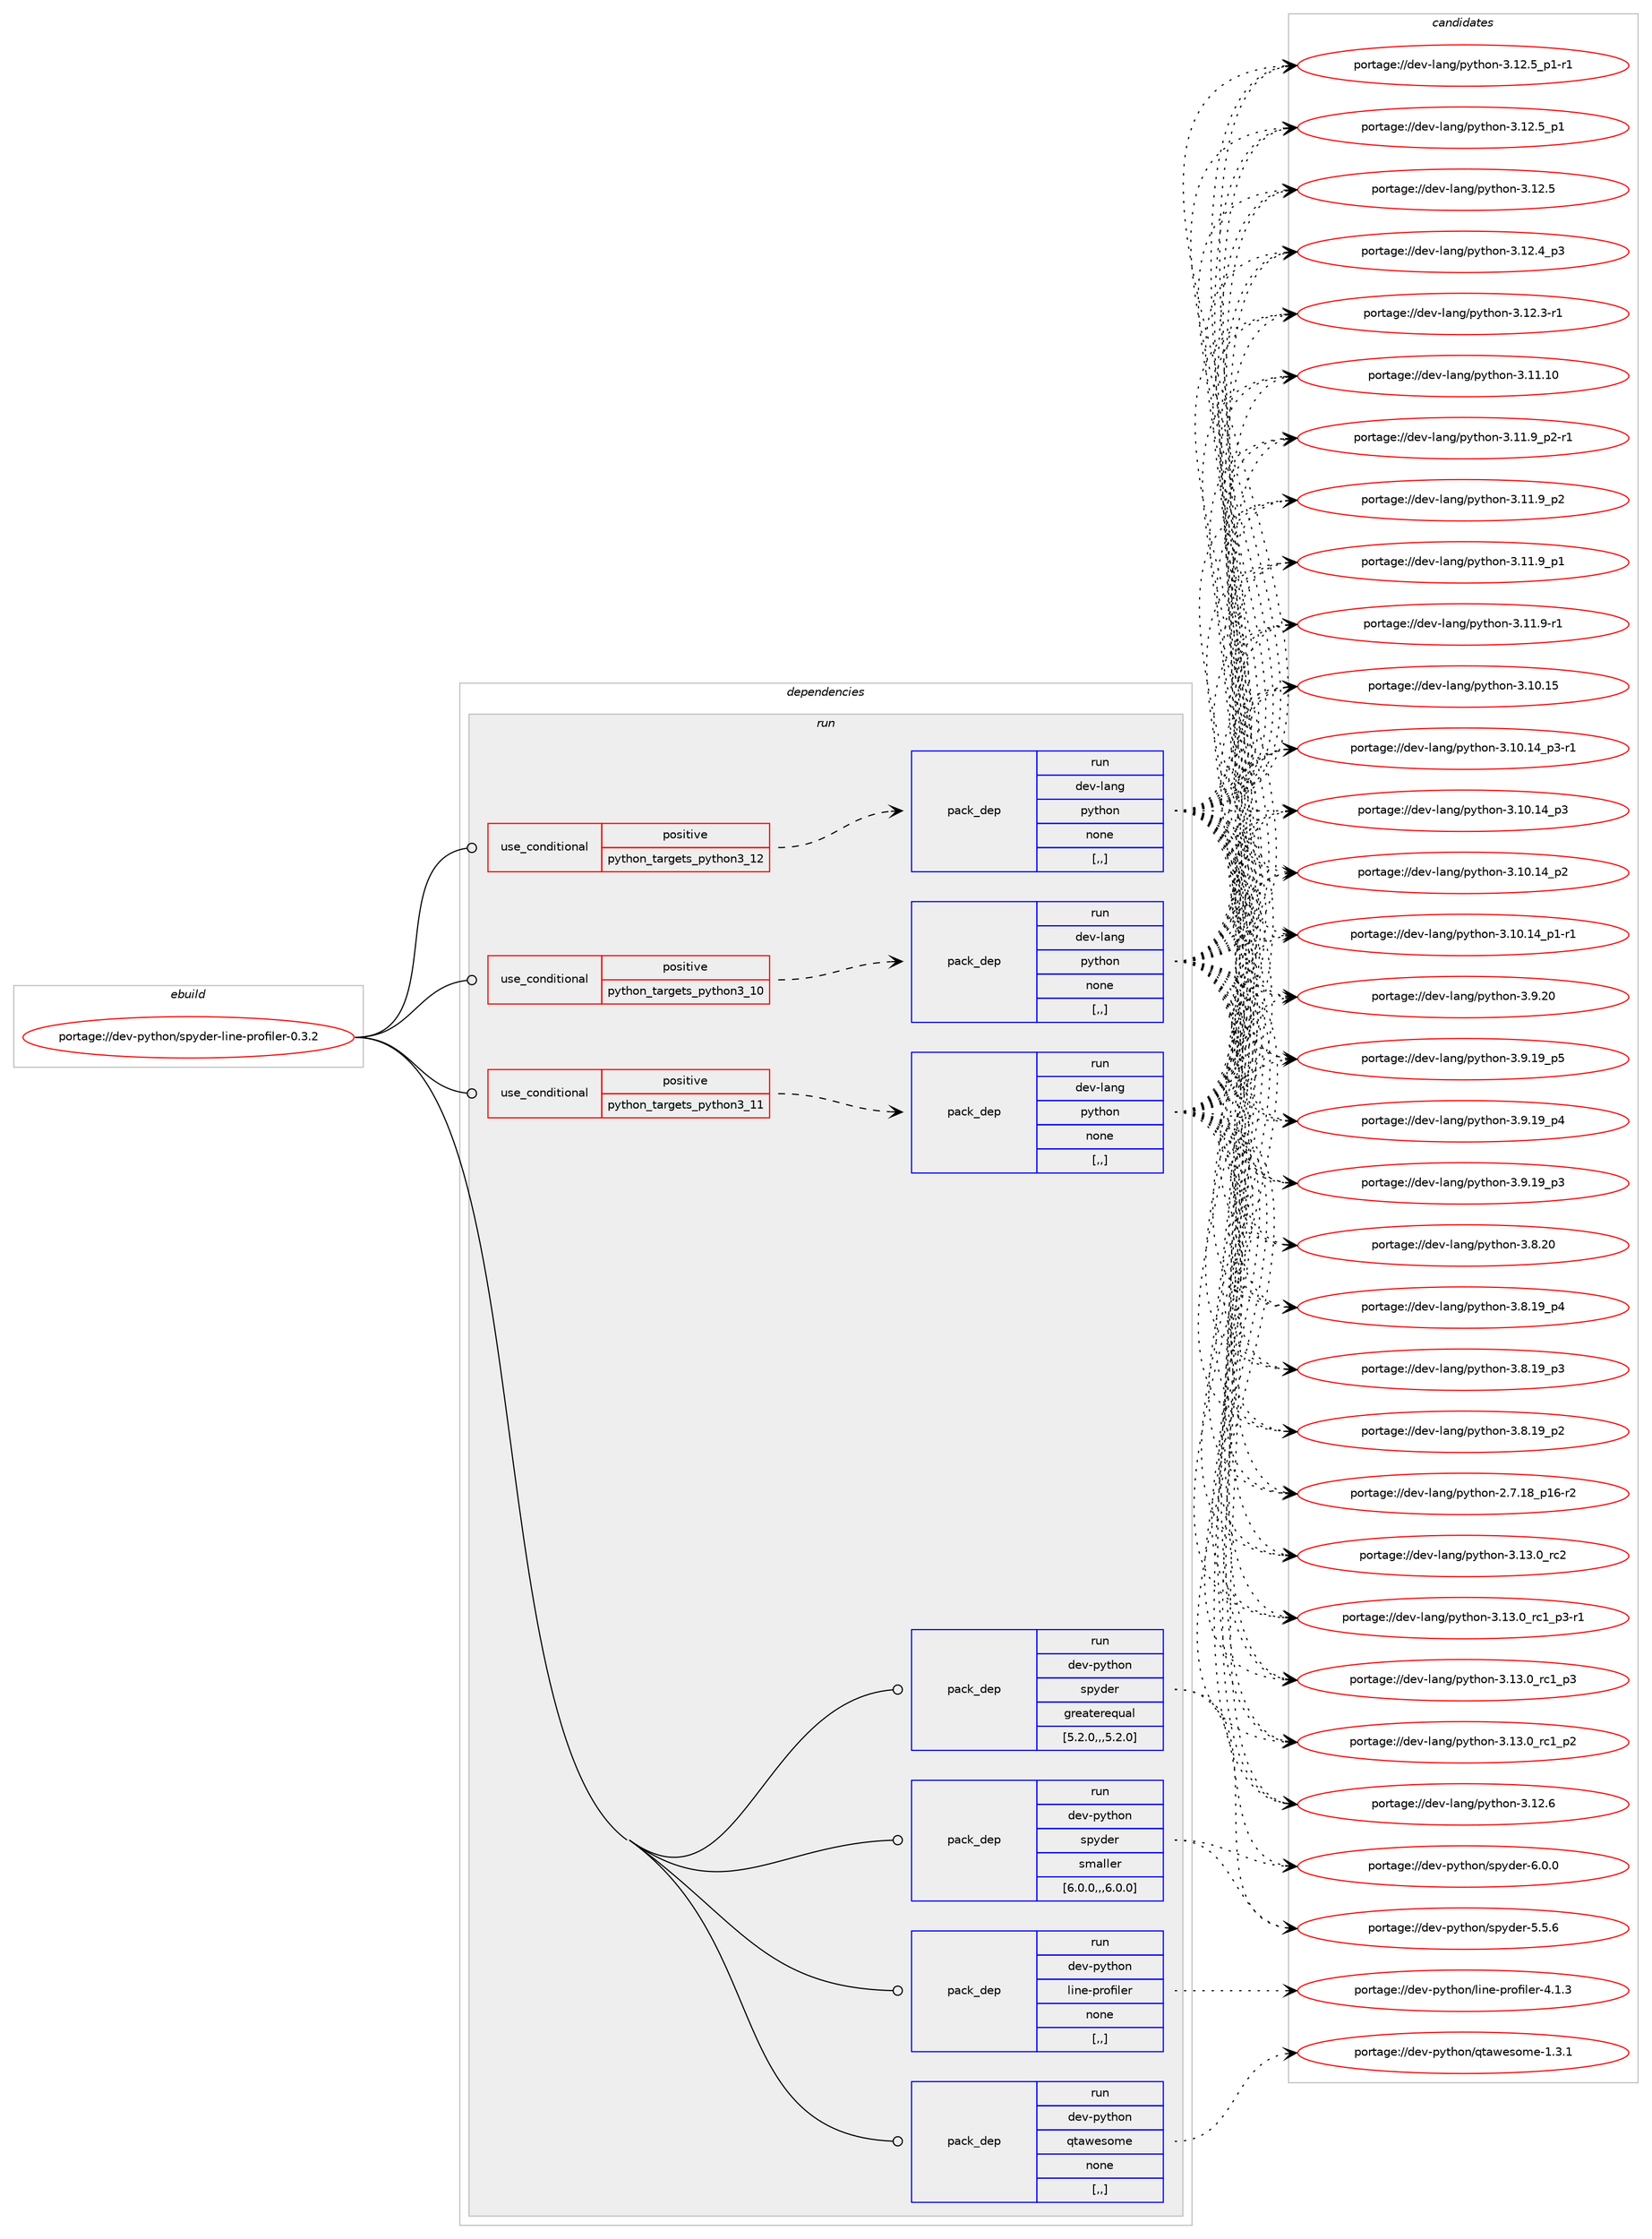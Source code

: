 digraph prolog {

# *************
# Graph options
# *************

newrank=true;
concentrate=true;
compound=true;
graph [rankdir=LR,fontname=Helvetica,fontsize=10,ranksep=1.5];#, ranksep=2.5, nodesep=0.2];
edge  [arrowhead=vee];
node  [fontname=Helvetica,fontsize=10];

# **********
# The ebuild
# **********

subgraph cluster_leftcol {
color=gray;
label=<<i>ebuild</i>>;
id [label="portage://dev-python/spyder-line-profiler-0.3.2", color=red, width=4, href="../dev-python/spyder-line-profiler-0.3.2.svg"];
}

# ****************
# The dependencies
# ****************

subgraph cluster_midcol {
color=gray;
label=<<i>dependencies</i>>;
subgraph cluster_compile {
fillcolor="#eeeeee";
style=filled;
label=<<i>compile</i>>;
}
subgraph cluster_compileandrun {
fillcolor="#eeeeee";
style=filled;
label=<<i>compile and run</i>>;
}
subgraph cluster_run {
fillcolor="#eeeeee";
style=filled;
label=<<i>run</i>>;
subgraph cond170643 {
dependency659755 [label=<<TABLE BORDER="0" CELLBORDER="1" CELLSPACING="0" CELLPADDING="4"><TR><TD ROWSPAN="3" CELLPADDING="10">use_conditional</TD></TR><TR><TD>positive</TD></TR><TR><TD>python_targets_python3_10</TD></TR></TABLE>>, shape=none, color=red];
subgraph pack484250 {
dependency659756 [label=<<TABLE BORDER="0" CELLBORDER="1" CELLSPACING="0" CELLPADDING="4" WIDTH="220"><TR><TD ROWSPAN="6" CELLPADDING="30">pack_dep</TD></TR><TR><TD WIDTH="110">run</TD></TR><TR><TD>dev-lang</TD></TR><TR><TD>python</TD></TR><TR><TD>none</TD></TR><TR><TD>[,,]</TD></TR></TABLE>>, shape=none, color=blue];
}
dependency659755:e -> dependency659756:w [weight=20,style="dashed",arrowhead="vee"];
}
id:e -> dependency659755:w [weight=20,style="solid",arrowhead="odot"];
subgraph cond170644 {
dependency659757 [label=<<TABLE BORDER="0" CELLBORDER="1" CELLSPACING="0" CELLPADDING="4"><TR><TD ROWSPAN="3" CELLPADDING="10">use_conditional</TD></TR><TR><TD>positive</TD></TR><TR><TD>python_targets_python3_11</TD></TR></TABLE>>, shape=none, color=red];
subgraph pack484251 {
dependency659758 [label=<<TABLE BORDER="0" CELLBORDER="1" CELLSPACING="0" CELLPADDING="4" WIDTH="220"><TR><TD ROWSPAN="6" CELLPADDING="30">pack_dep</TD></TR><TR><TD WIDTH="110">run</TD></TR><TR><TD>dev-lang</TD></TR><TR><TD>python</TD></TR><TR><TD>none</TD></TR><TR><TD>[,,]</TD></TR></TABLE>>, shape=none, color=blue];
}
dependency659757:e -> dependency659758:w [weight=20,style="dashed",arrowhead="vee"];
}
id:e -> dependency659757:w [weight=20,style="solid",arrowhead="odot"];
subgraph cond170645 {
dependency659759 [label=<<TABLE BORDER="0" CELLBORDER="1" CELLSPACING="0" CELLPADDING="4"><TR><TD ROWSPAN="3" CELLPADDING="10">use_conditional</TD></TR><TR><TD>positive</TD></TR><TR><TD>python_targets_python3_12</TD></TR></TABLE>>, shape=none, color=red];
subgraph pack484252 {
dependency659760 [label=<<TABLE BORDER="0" CELLBORDER="1" CELLSPACING="0" CELLPADDING="4" WIDTH="220"><TR><TD ROWSPAN="6" CELLPADDING="30">pack_dep</TD></TR><TR><TD WIDTH="110">run</TD></TR><TR><TD>dev-lang</TD></TR><TR><TD>python</TD></TR><TR><TD>none</TD></TR><TR><TD>[,,]</TD></TR></TABLE>>, shape=none, color=blue];
}
dependency659759:e -> dependency659760:w [weight=20,style="dashed",arrowhead="vee"];
}
id:e -> dependency659759:w [weight=20,style="solid",arrowhead="odot"];
subgraph pack484253 {
dependency659761 [label=<<TABLE BORDER="0" CELLBORDER="1" CELLSPACING="0" CELLPADDING="4" WIDTH="220"><TR><TD ROWSPAN="6" CELLPADDING="30">pack_dep</TD></TR><TR><TD WIDTH="110">run</TD></TR><TR><TD>dev-python</TD></TR><TR><TD>line-profiler</TD></TR><TR><TD>none</TD></TR><TR><TD>[,,]</TD></TR></TABLE>>, shape=none, color=blue];
}
id:e -> dependency659761:w [weight=20,style="solid",arrowhead="odot"];
subgraph pack484254 {
dependency659762 [label=<<TABLE BORDER="0" CELLBORDER="1" CELLSPACING="0" CELLPADDING="4" WIDTH="220"><TR><TD ROWSPAN="6" CELLPADDING="30">pack_dep</TD></TR><TR><TD WIDTH="110">run</TD></TR><TR><TD>dev-python</TD></TR><TR><TD>qtawesome</TD></TR><TR><TD>none</TD></TR><TR><TD>[,,]</TD></TR></TABLE>>, shape=none, color=blue];
}
id:e -> dependency659762:w [weight=20,style="solid",arrowhead="odot"];
subgraph pack484255 {
dependency659763 [label=<<TABLE BORDER="0" CELLBORDER="1" CELLSPACING="0" CELLPADDING="4" WIDTH="220"><TR><TD ROWSPAN="6" CELLPADDING="30">pack_dep</TD></TR><TR><TD WIDTH="110">run</TD></TR><TR><TD>dev-python</TD></TR><TR><TD>spyder</TD></TR><TR><TD>greaterequal</TD></TR><TR><TD>[5.2.0,,,5.2.0]</TD></TR></TABLE>>, shape=none, color=blue];
}
id:e -> dependency659763:w [weight=20,style="solid",arrowhead="odot"];
subgraph pack484256 {
dependency659764 [label=<<TABLE BORDER="0" CELLBORDER="1" CELLSPACING="0" CELLPADDING="4" WIDTH="220"><TR><TD ROWSPAN="6" CELLPADDING="30">pack_dep</TD></TR><TR><TD WIDTH="110">run</TD></TR><TR><TD>dev-python</TD></TR><TR><TD>spyder</TD></TR><TR><TD>smaller</TD></TR><TR><TD>[6.0.0,,,6.0.0]</TD></TR></TABLE>>, shape=none, color=blue];
}
id:e -> dependency659764:w [weight=20,style="solid",arrowhead="odot"];
}
}

# **************
# The candidates
# **************

subgraph cluster_choices {
rank=same;
color=gray;
label=<<i>candidates</i>>;

subgraph choice484250 {
color=black;
nodesep=1;
choice10010111845108971101034711212111610411111045514649514648951149950 [label="portage://dev-lang/python-3.13.0_rc2", color=red, width=4,href="../dev-lang/python-3.13.0_rc2.svg"];
choice1001011184510897110103471121211161041111104551464951464895114994995112514511449 [label="portage://dev-lang/python-3.13.0_rc1_p3-r1", color=red, width=4,href="../dev-lang/python-3.13.0_rc1_p3-r1.svg"];
choice100101118451089711010347112121116104111110455146495146489511499499511251 [label="portage://dev-lang/python-3.13.0_rc1_p3", color=red, width=4,href="../dev-lang/python-3.13.0_rc1_p3.svg"];
choice100101118451089711010347112121116104111110455146495146489511499499511250 [label="portage://dev-lang/python-3.13.0_rc1_p2", color=red, width=4,href="../dev-lang/python-3.13.0_rc1_p2.svg"];
choice10010111845108971101034711212111610411111045514649504654 [label="portage://dev-lang/python-3.12.6", color=red, width=4,href="../dev-lang/python-3.12.6.svg"];
choice1001011184510897110103471121211161041111104551464950465395112494511449 [label="portage://dev-lang/python-3.12.5_p1-r1", color=red, width=4,href="../dev-lang/python-3.12.5_p1-r1.svg"];
choice100101118451089711010347112121116104111110455146495046539511249 [label="portage://dev-lang/python-3.12.5_p1", color=red, width=4,href="../dev-lang/python-3.12.5_p1.svg"];
choice10010111845108971101034711212111610411111045514649504653 [label="portage://dev-lang/python-3.12.5", color=red, width=4,href="../dev-lang/python-3.12.5.svg"];
choice100101118451089711010347112121116104111110455146495046529511251 [label="portage://dev-lang/python-3.12.4_p3", color=red, width=4,href="../dev-lang/python-3.12.4_p3.svg"];
choice100101118451089711010347112121116104111110455146495046514511449 [label="portage://dev-lang/python-3.12.3-r1", color=red, width=4,href="../dev-lang/python-3.12.3-r1.svg"];
choice1001011184510897110103471121211161041111104551464949464948 [label="portage://dev-lang/python-3.11.10", color=red, width=4,href="../dev-lang/python-3.11.10.svg"];
choice1001011184510897110103471121211161041111104551464949465795112504511449 [label="portage://dev-lang/python-3.11.9_p2-r1", color=red, width=4,href="../dev-lang/python-3.11.9_p2-r1.svg"];
choice100101118451089711010347112121116104111110455146494946579511250 [label="portage://dev-lang/python-3.11.9_p2", color=red, width=4,href="../dev-lang/python-3.11.9_p2.svg"];
choice100101118451089711010347112121116104111110455146494946579511249 [label="portage://dev-lang/python-3.11.9_p1", color=red, width=4,href="../dev-lang/python-3.11.9_p1.svg"];
choice100101118451089711010347112121116104111110455146494946574511449 [label="portage://dev-lang/python-3.11.9-r1", color=red, width=4,href="../dev-lang/python-3.11.9-r1.svg"];
choice1001011184510897110103471121211161041111104551464948464953 [label="portage://dev-lang/python-3.10.15", color=red, width=4,href="../dev-lang/python-3.10.15.svg"];
choice100101118451089711010347112121116104111110455146494846495295112514511449 [label="portage://dev-lang/python-3.10.14_p3-r1", color=red, width=4,href="../dev-lang/python-3.10.14_p3-r1.svg"];
choice10010111845108971101034711212111610411111045514649484649529511251 [label="portage://dev-lang/python-3.10.14_p3", color=red, width=4,href="../dev-lang/python-3.10.14_p3.svg"];
choice10010111845108971101034711212111610411111045514649484649529511250 [label="portage://dev-lang/python-3.10.14_p2", color=red, width=4,href="../dev-lang/python-3.10.14_p2.svg"];
choice100101118451089711010347112121116104111110455146494846495295112494511449 [label="portage://dev-lang/python-3.10.14_p1-r1", color=red, width=4,href="../dev-lang/python-3.10.14_p1-r1.svg"];
choice10010111845108971101034711212111610411111045514657465048 [label="portage://dev-lang/python-3.9.20", color=red, width=4,href="../dev-lang/python-3.9.20.svg"];
choice100101118451089711010347112121116104111110455146574649579511253 [label="portage://dev-lang/python-3.9.19_p5", color=red, width=4,href="../dev-lang/python-3.9.19_p5.svg"];
choice100101118451089711010347112121116104111110455146574649579511252 [label="portage://dev-lang/python-3.9.19_p4", color=red, width=4,href="../dev-lang/python-3.9.19_p4.svg"];
choice100101118451089711010347112121116104111110455146574649579511251 [label="portage://dev-lang/python-3.9.19_p3", color=red, width=4,href="../dev-lang/python-3.9.19_p3.svg"];
choice10010111845108971101034711212111610411111045514656465048 [label="portage://dev-lang/python-3.8.20", color=red, width=4,href="../dev-lang/python-3.8.20.svg"];
choice100101118451089711010347112121116104111110455146564649579511252 [label="portage://dev-lang/python-3.8.19_p4", color=red, width=4,href="../dev-lang/python-3.8.19_p4.svg"];
choice100101118451089711010347112121116104111110455146564649579511251 [label="portage://dev-lang/python-3.8.19_p3", color=red, width=4,href="../dev-lang/python-3.8.19_p3.svg"];
choice100101118451089711010347112121116104111110455146564649579511250 [label="portage://dev-lang/python-3.8.19_p2", color=red, width=4,href="../dev-lang/python-3.8.19_p2.svg"];
choice100101118451089711010347112121116104111110455046554649569511249544511450 [label="portage://dev-lang/python-2.7.18_p16-r2", color=red, width=4,href="../dev-lang/python-2.7.18_p16-r2.svg"];
dependency659756:e -> choice10010111845108971101034711212111610411111045514649514648951149950:w [style=dotted,weight="100"];
dependency659756:e -> choice1001011184510897110103471121211161041111104551464951464895114994995112514511449:w [style=dotted,weight="100"];
dependency659756:e -> choice100101118451089711010347112121116104111110455146495146489511499499511251:w [style=dotted,weight="100"];
dependency659756:e -> choice100101118451089711010347112121116104111110455146495146489511499499511250:w [style=dotted,weight="100"];
dependency659756:e -> choice10010111845108971101034711212111610411111045514649504654:w [style=dotted,weight="100"];
dependency659756:e -> choice1001011184510897110103471121211161041111104551464950465395112494511449:w [style=dotted,weight="100"];
dependency659756:e -> choice100101118451089711010347112121116104111110455146495046539511249:w [style=dotted,weight="100"];
dependency659756:e -> choice10010111845108971101034711212111610411111045514649504653:w [style=dotted,weight="100"];
dependency659756:e -> choice100101118451089711010347112121116104111110455146495046529511251:w [style=dotted,weight="100"];
dependency659756:e -> choice100101118451089711010347112121116104111110455146495046514511449:w [style=dotted,weight="100"];
dependency659756:e -> choice1001011184510897110103471121211161041111104551464949464948:w [style=dotted,weight="100"];
dependency659756:e -> choice1001011184510897110103471121211161041111104551464949465795112504511449:w [style=dotted,weight="100"];
dependency659756:e -> choice100101118451089711010347112121116104111110455146494946579511250:w [style=dotted,weight="100"];
dependency659756:e -> choice100101118451089711010347112121116104111110455146494946579511249:w [style=dotted,weight="100"];
dependency659756:e -> choice100101118451089711010347112121116104111110455146494946574511449:w [style=dotted,weight="100"];
dependency659756:e -> choice1001011184510897110103471121211161041111104551464948464953:w [style=dotted,weight="100"];
dependency659756:e -> choice100101118451089711010347112121116104111110455146494846495295112514511449:w [style=dotted,weight="100"];
dependency659756:e -> choice10010111845108971101034711212111610411111045514649484649529511251:w [style=dotted,weight="100"];
dependency659756:e -> choice10010111845108971101034711212111610411111045514649484649529511250:w [style=dotted,weight="100"];
dependency659756:e -> choice100101118451089711010347112121116104111110455146494846495295112494511449:w [style=dotted,weight="100"];
dependency659756:e -> choice10010111845108971101034711212111610411111045514657465048:w [style=dotted,weight="100"];
dependency659756:e -> choice100101118451089711010347112121116104111110455146574649579511253:w [style=dotted,weight="100"];
dependency659756:e -> choice100101118451089711010347112121116104111110455146574649579511252:w [style=dotted,weight="100"];
dependency659756:e -> choice100101118451089711010347112121116104111110455146574649579511251:w [style=dotted,weight="100"];
dependency659756:e -> choice10010111845108971101034711212111610411111045514656465048:w [style=dotted,weight="100"];
dependency659756:e -> choice100101118451089711010347112121116104111110455146564649579511252:w [style=dotted,weight="100"];
dependency659756:e -> choice100101118451089711010347112121116104111110455146564649579511251:w [style=dotted,weight="100"];
dependency659756:e -> choice100101118451089711010347112121116104111110455146564649579511250:w [style=dotted,weight="100"];
dependency659756:e -> choice100101118451089711010347112121116104111110455046554649569511249544511450:w [style=dotted,weight="100"];
}
subgraph choice484251 {
color=black;
nodesep=1;
choice10010111845108971101034711212111610411111045514649514648951149950 [label="portage://dev-lang/python-3.13.0_rc2", color=red, width=4,href="../dev-lang/python-3.13.0_rc2.svg"];
choice1001011184510897110103471121211161041111104551464951464895114994995112514511449 [label="portage://dev-lang/python-3.13.0_rc1_p3-r1", color=red, width=4,href="../dev-lang/python-3.13.0_rc1_p3-r1.svg"];
choice100101118451089711010347112121116104111110455146495146489511499499511251 [label="portage://dev-lang/python-3.13.0_rc1_p3", color=red, width=4,href="../dev-lang/python-3.13.0_rc1_p3.svg"];
choice100101118451089711010347112121116104111110455146495146489511499499511250 [label="portage://dev-lang/python-3.13.0_rc1_p2", color=red, width=4,href="../dev-lang/python-3.13.0_rc1_p2.svg"];
choice10010111845108971101034711212111610411111045514649504654 [label="portage://dev-lang/python-3.12.6", color=red, width=4,href="../dev-lang/python-3.12.6.svg"];
choice1001011184510897110103471121211161041111104551464950465395112494511449 [label="portage://dev-lang/python-3.12.5_p1-r1", color=red, width=4,href="../dev-lang/python-3.12.5_p1-r1.svg"];
choice100101118451089711010347112121116104111110455146495046539511249 [label="portage://dev-lang/python-3.12.5_p1", color=red, width=4,href="../dev-lang/python-3.12.5_p1.svg"];
choice10010111845108971101034711212111610411111045514649504653 [label="portage://dev-lang/python-3.12.5", color=red, width=4,href="../dev-lang/python-3.12.5.svg"];
choice100101118451089711010347112121116104111110455146495046529511251 [label="portage://dev-lang/python-3.12.4_p3", color=red, width=4,href="../dev-lang/python-3.12.4_p3.svg"];
choice100101118451089711010347112121116104111110455146495046514511449 [label="portage://dev-lang/python-3.12.3-r1", color=red, width=4,href="../dev-lang/python-3.12.3-r1.svg"];
choice1001011184510897110103471121211161041111104551464949464948 [label="portage://dev-lang/python-3.11.10", color=red, width=4,href="../dev-lang/python-3.11.10.svg"];
choice1001011184510897110103471121211161041111104551464949465795112504511449 [label="portage://dev-lang/python-3.11.9_p2-r1", color=red, width=4,href="../dev-lang/python-3.11.9_p2-r1.svg"];
choice100101118451089711010347112121116104111110455146494946579511250 [label="portage://dev-lang/python-3.11.9_p2", color=red, width=4,href="../dev-lang/python-3.11.9_p2.svg"];
choice100101118451089711010347112121116104111110455146494946579511249 [label="portage://dev-lang/python-3.11.9_p1", color=red, width=4,href="../dev-lang/python-3.11.9_p1.svg"];
choice100101118451089711010347112121116104111110455146494946574511449 [label="portage://dev-lang/python-3.11.9-r1", color=red, width=4,href="../dev-lang/python-3.11.9-r1.svg"];
choice1001011184510897110103471121211161041111104551464948464953 [label="portage://dev-lang/python-3.10.15", color=red, width=4,href="../dev-lang/python-3.10.15.svg"];
choice100101118451089711010347112121116104111110455146494846495295112514511449 [label="portage://dev-lang/python-3.10.14_p3-r1", color=red, width=4,href="../dev-lang/python-3.10.14_p3-r1.svg"];
choice10010111845108971101034711212111610411111045514649484649529511251 [label="portage://dev-lang/python-3.10.14_p3", color=red, width=4,href="../dev-lang/python-3.10.14_p3.svg"];
choice10010111845108971101034711212111610411111045514649484649529511250 [label="portage://dev-lang/python-3.10.14_p2", color=red, width=4,href="../dev-lang/python-3.10.14_p2.svg"];
choice100101118451089711010347112121116104111110455146494846495295112494511449 [label="portage://dev-lang/python-3.10.14_p1-r1", color=red, width=4,href="../dev-lang/python-3.10.14_p1-r1.svg"];
choice10010111845108971101034711212111610411111045514657465048 [label="portage://dev-lang/python-3.9.20", color=red, width=4,href="../dev-lang/python-3.9.20.svg"];
choice100101118451089711010347112121116104111110455146574649579511253 [label="portage://dev-lang/python-3.9.19_p5", color=red, width=4,href="../dev-lang/python-3.9.19_p5.svg"];
choice100101118451089711010347112121116104111110455146574649579511252 [label="portage://dev-lang/python-3.9.19_p4", color=red, width=4,href="../dev-lang/python-3.9.19_p4.svg"];
choice100101118451089711010347112121116104111110455146574649579511251 [label="portage://dev-lang/python-3.9.19_p3", color=red, width=4,href="../dev-lang/python-3.9.19_p3.svg"];
choice10010111845108971101034711212111610411111045514656465048 [label="portage://dev-lang/python-3.8.20", color=red, width=4,href="../dev-lang/python-3.8.20.svg"];
choice100101118451089711010347112121116104111110455146564649579511252 [label="portage://dev-lang/python-3.8.19_p4", color=red, width=4,href="../dev-lang/python-3.8.19_p4.svg"];
choice100101118451089711010347112121116104111110455146564649579511251 [label="portage://dev-lang/python-3.8.19_p3", color=red, width=4,href="../dev-lang/python-3.8.19_p3.svg"];
choice100101118451089711010347112121116104111110455146564649579511250 [label="portage://dev-lang/python-3.8.19_p2", color=red, width=4,href="../dev-lang/python-3.8.19_p2.svg"];
choice100101118451089711010347112121116104111110455046554649569511249544511450 [label="portage://dev-lang/python-2.7.18_p16-r2", color=red, width=4,href="../dev-lang/python-2.7.18_p16-r2.svg"];
dependency659758:e -> choice10010111845108971101034711212111610411111045514649514648951149950:w [style=dotted,weight="100"];
dependency659758:e -> choice1001011184510897110103471121211161041111104551464951464895114994995112514511449:w [style=dotted,weight="100"];
dependency659758:e -> choice100101118451089711010347112121116104111110455146495146489511499499511251:w [style=dotted,weight="100"];
dependency659758:e -> choice100101118451089711010347112121116104111110455146495146489511499499511250:w [style=dotted,weight="100"];
dependency659758:e -> choice10010111845108971101034711212111610411111045514649504654:w [style=dotted,weight="100"];
dependency659758:e -> choice1001011184510897110103471121211161041111104551464950465395112494511449:w [style=dotted,weight="100"];
dependency659758:e -> choice100101118451089711010347112121116104111110455146495046539511249:w [style=dotted,weight="100"];
dependency659758:e -> choice10010111845108971101034711212111610411111045514649504653:w [style=dotted,weight="100"];
dependency659758:e -> choice100101118451089711010347112121116104111110455146495046529511251:w [style=dotted,weight="100"];
dependency659758:e -> choice100101118451089711010347112121116104111110455146495046514511449:w [style=dotted,weight="100"];
dependency659758:e -> choice1001011184510897110103471121211161041111104551464949464948:w [style=dotted,weight="100"];
dependency659758:e -> choice1001011184510897110103471121211161041111104551464949465795112504511449:w [style=dotted,weight="100"];
dependency659758:e -> choice100101118451089711010347112121116104111110455146494946579511250:w [style=dotted,weight="100"];
dependency659758:e -> choice100101118451089711010347112121116104111110455146494946579511249:w [style=dotted,weight="100"];
dependency659758:e -> choice100101118451089711010347112121116104111110455146494946574511449:w [style=dotted,weight="100"];
dependency659758:e -> choice1001011184510897110103471121211161041111104551464948464953:w [style=dotted,weight="100"];
dependency659758:e -> choice100101118451089711010347112121116104111110455146494846495295112514511449:w [style=dotted,weight="100"];
dependency659758:e -> choice10010111845108971101034711212111610411111045514649484649529511251:w [style=dotted,weight="100"];
dependency659758:e -> choice10010111845108971101034711212111610411111045514649484649529511250:w [style=dotted,weight="100"];
dependency659758:e -> choice100101118451089711010347112121116104111110455146494846495295112494511449:w [style=dotted,weight="100"];
dependency659758:e -> choice10010111845108971101034711212111610411111045514657465048:w [style=dotted,weight="100"];
dependency659758:e -> choice100101118451089711010347112121116104111110455146574649579511253:w [style=dotted,weight="100"];
dependency659758:e -> choice100101118451089711010347112121116104111110455146574649579511252:w [style=dotted,weight="100"];
dependency659758:e -> choice100101118451089711010347112121116104111110455146574649579511251:w [style=dotted,weight="100"];
dependency659758:e -> choice10010111845108971101034711212111610411111045514656465048:w [style=dotted,weight="100"];
dependency659758:e -> choice100101118451089711010347112121116104111110455146564649579511252:w [style=dotted,weight="100"];
dependency659758:e -> choice100101118451089711010347112121116104111110455146564649579511251:w [style=dotted,weight="100"];
dependency659758:e -> choice100101118451089711010347112121116104111110455146564649579511250:w [style=dotted,weight="100"];
dependency659758:e -> choice100101118451089711010347112121116104111110455046554649569511249544511450:w [style=dotted,weight="100"];
}
subgraph choice484252 {
color=black;
nodesep=1;
choice10010111845108971101034711212111610411111045514649514648951149950 [label="portage://dev-lang/python-3.13.0_rc2", color=red, width=4,href="../dev-lang/python-3.13.0_rc2.svg"];
choice1001011184510897110103471121211161041111104551464951464895114994995112514511449 [label="portage://dev-lang/python-3.13.0_rc1_p3-r1", color=red, width=4,href="../dev-lang/python-3.13.0_rc1_p3-r1.svg"];
choice100101118451089711010347112121116104111110455146495146489511499499511251 [label="portage://dev-lang/python-3.13.0_rc1_p3", color=red, width=4,href="../dev-lang/python-3.13.0_rc1_p3.svg"];
choice100101118451089711010347112121116104111110455146495146489511499499511250 [label="portage://dev-lang/python-3.13.0_rc1_p2", color=red, width=4,href="../dev-lang/python-3.13.0_rc1_p2.svg"];
choice10010111845108971101034711212111610411111045514649504654 [label="portage://dev-lang/python-3.12.6", color=red, width=4,href="../dev-lang/python-3.12.6.svg"];
choice1001011184510897110103471121211161041111104551464950465395112494511449 [label="portage://dev-lang/python-3.12.5_p1-r1", color=red, width=4,href="../dev-lang/python-3.12.5_p1-r1.svg"];
choice100101118451089711010347112121116104111110455146495046539511249 [label="portage://dev-lang/python-3.12.5_p1", color=red, width=4,href="../dev-lang/python-3.12.5_p1.svg"];
choice10010111845108971101034711212111610411111045514649504653 [label="portage://dev-lang/python-3.12.5", color=red, width=4,href="../dev-lang/python-3.12.5.svg"];
choice100101118451089711010347112121116104111110455146495046529511251 [label="portage://dev-lang/python-3.12.4_p3", color=red, width=4,href="../dev-lang/python-3.12.4_p3.svg"];
choice100101118451089711010347112121116104111110455146495046514511449 [label="portage://dev-lang/python-3.12.3-r1", color=red, width=4,href="../dev-lang/python-3.12.3-r1.svg"];
choice1001011184510897110103471121211161041111104551464949464948 [label="portage://dev-lang/python-3.11.10", color=red, width=4,href="../dev-lang/python-3.11.10.svg"];
choice1001011184510897110103471121211161041111104551464949465795112504511449 [label="portage://dev-lang/python-3.11.9_p2-r1", color=red, width=4,href="../dev-lang/python-3.11.9_p2-r1.svg"];
choice100101118451089711010347112121116104111110455146494946579511250 [label="portage://dev-lang/python-3.11.9_p2", color=red, width=4,href="../dev-lang/python-3.11.9_p2.svg"];
choice100101118451089711010347112121116104111110455146494946579511249 [label="portage://dev-lang/python-3.11.9_p1", color=red, width=4,href="../dev-lang/python-3.11.9_p1.svg"];
choice100101118451089711010347112121116104111110455146494946574511449 [label="portage://dev-lang/python-3.11.9-r1", color=red, width=4,href="../dev-lang/python-3.11.9-r1.svg"];
choice1001011184510897110103471121211161041111104551464948464953 [label="portage://dev-lang/python-3.10.15", color=red, width=4,href="../dev-lang/python-3.10.15.svg"];
choice100101118451089711010347112121116104111110455146494846495295112514511449 [label="portage://dev-lang/python-3.10.14_p3-r1", color=red, width=4,href="../dev-lang/python-3.10.14_p3-r1.svg"];
choice10010111845108971101034711212111610411111045514649484649529511251 [label="portage://dev-lang/python-3.10.14_p3", color=red, width=4,href="../dev-lang/python-3.10.14_p3.svg"];
choice10010111845108971101034711212111610411111045514649484649529511250 [label="portage://dev-lang/python-3.10.14_p2", color=red, width=4,href="../dev-lang/python-3.10.14_p2.svg"];
choice100101118451089711010347112121116104111110455146494846495295112494511449 [label="portage://dev-lang/python-3.10.14_p1-r1", color=red, width=4,href="../dev-lang/python-3.10.14_p1-r1.svg"];
choice10010111845108971101034711212111610411111045514657465048 [label="portage://dev-lang/python-3.9.20", color=red, width=4,href="../dev-lang/python-3.9.20.svg"];
choice100101118451089711010347112121116104111110455146574649579511253 [label="portage://dev-lang/python-3.9.19_p5", color=red, width=4,href="../dev-lang/python-3.9.19_p5.svg"];
choice100101118451089711010347112121116104111110455146574649579511252 [label="portage://dev-lang/python-3.9.19_p4", color=red, width=4,href="../dev-lang/python-3.9.19_p4.svg"];
choice100101118451089711010347112121116104111110455146574649579511251 [label="portage://dev-lang/python-3.9.19_p3", color=red, width=4,href="../dev-lang/python-3.9.19_p3.svg"];
choice10010111845108971101034711212111610411111045514656465048 [label="portage://dev-lang/python-3.8.20", color=red, width=4,href="../dev-lang/python-3.8.20.svg"];
choice100101118451089711010347112121116104111110455146564649579511252 [label="portage://dev-lang/python-3.8.19_p4", color=red, width=4,href="../dev-lang/python-3.8.19_p4.svg"];
choice100101118451089711010347112121116104111110455146564649579511251 [label="portage://dev-lang/python-3.8.19_p3", color=red, width=4,href="../dev-lang/python-3.8.19_p3.svg"];
choice100101118451089711010347112121116104111110455146564649579511250 [label="portage://dev-lang/python-3.8.19_p2", color=red, width=4,href="../dev-lang/python-3.8.19_p2.svg"];
choice100101118451089711010347112121116104111110455046554649569511249544511450 [label="portage://dev-lang/python-2.7.18_p16-r2", color=red, width=4,href="../dev-lang/python-2.7.18_p16-r2.svg"];
dependency659760:e -> choice10010111845108971101034711212111610411111045514649514648951149950:w [style=dotted,weight="100"];
dependency659760:e -> choice1001011184510897110103471121211161041111104551464951464895114994995112514511449:w [style=dotted,weight="100"];
dependency659760:e -> choice100101118451089711010347112121116104111110455146495146489511499499511251:w [style=dotted,weight="100"];
dependency659760:e -> choice100101118451089711010347112121116104111110455146495146489511499499511250:w [style=dotted,weight="100"];
dependency659760:e -> choice10010111845108971101034711212111610411111045514649504654:w [style=dotted,weight="100"];
dependency659760:e -> choice1001011184510897110103471121211161041111104551464950465395112494511449:w [style=dotted,weight="100"];
dependency659760:e -> choice100101118451089711010347112121116104111110455146495046539511249:w [style=dotted,weight="100"];
dependency659760:e -> choice10010111845108971101034711212111610411111045514649504653:w [style=dotted,weight="100"];
dependency659760:e -> choice100101118451089711010347112121116104111110455146495046529511251:w [style=dotted,weight="100"];
dependency659760:e -> choice100101118451089711010347112121116104111110455146495046514511449:w [style=dotted,weight="100"];
dependency659760:e -> choice1001011184510897110103471121211161041111104551464949464948:w [style=dotted,weight="100"];
dependency659760:e -> choice1001011184510897110103471121211161041111104551464949465795112504511449:w [style=dotted,weight="100"];
dependency659760:e -> choice100101118451089711010347112121116104111110455146494946579511250:w [style=dotted,weight="100"];
dependency659760:e -> choice100101118451089711010347112121116104111110455146494946579511249:w [style=dotted,weight="100"];
dependency659760:e -> choice100101118451089711010347112121116104111110455146494946574511449:w [style=dotted,weight="100"];
dependency659760:e -> choice1001011184510897110103471121211161041111104551464948464953:w [style=dotted,weight="100"];
dependency659760:e -> choice100101118451089711010347112121116104111110455146494846495295112514511449:w [style=dotted,weight="100"];
dependency659760:e -> choice10010111845108971101034711212111610411111045514649484649529511251:w [style=dotted,weight="100"];
dependency659760:e -> choice10010111845108971101034711212111610411111045514649484649529511250:w [style=dotted,weight="100"];
dependency659760:e -> choice100101118451089711010347112121116104111110455146494846495295112494511449:w [style=dotted,weight="100"];
dependency659760:e -> choice10010111845108971101034711212111610411111045514657465048:w [style=dotted,weight="100"];
dependency659760:e -> choice100101118451089711010347112121116104111110455146574649579511253:w [style=dotted,weight="100"];
dependency659760:e -> choice100101118451089711010347112121116104111110455146574649579511252:w [style=dotted,weight="100"];
dependency659760:e -> choice100101118451089711010347112121116104111110455146574649579511251:w [style=dotted,weight="100"];
dependency659760:e -> choice10010111845108971101034711212111610411111045514656465048:w [style=dotted,weight="100"];
dependency659760:e -> choice100101118451089711010347112121116104111110455146564649579511252:w [style=dotted,weight="100"];
dependency659760:e -> choice100101118451089711010347112121116104111110455146564649579511251:w [style=dotted,weight="100"];
dependency659760:e -> choice100101118451089711010347112121116104111110455146564649579511250:w [style=dotted,weight="100"];
dependency659760:e -> choice100101118451089711010347112121116104111110455046554649569511249544511450:w [style=dotted,weight="100"];
}
subgraph choice484253 {
color=black;
nodesep=1;
choice100101118451121211161041111104710810511010145112114111102105108101114455246494651 [label="portage://dev-python/line-profiler-4.1.3", color=red, width=4,href="../dev-python/line-profiler-4.1.3.svg"];
dependency659761:e -> choice100101118451121211161041111104710810511010145112114111102105108101114455246494651:w [style=dotted,weight="100"];
}
subgraph choice484254 {
color=black;
nodesep=1;
choice100101118451121211161041111104711311697119101115111109101454946514649 [label="portage://dev-python/qtawesome-1.3.1", color=red, width=4,href="../dev-python/qtawesome-1.3.1.svg"];
dependency659762:e -> choice100101118451121211161041111104711311697119101115111109101454946514649:w [style=dotted,weight="100"];
}
subgraph choice484255 {
color=black;
nodesep=1;
choice1001011184511212111610411111047115112121100101114455446484648 [label="portage://dev-python/spyder-6.0.0", color=red, width=4,href="../dev-python/spyder-6.0.0.svg"];
choice1001011184511212111610411111047115112121100101114455346534654 [label="portage://dev-python/spyder-5.5.6", color=red, width=4,href="../dev-python/spyder-5.5.6.svg"];
dependency659763:e -> choice1001011184511212111610411111047115112121100101114455446484648:w [style=dotted,weight="100"];
dependency659763:e -> choice1001011184511212111610411111047115112121100101114455346534654:w [style=dotted,weight="100"];
}
subgraph choice484256 {
color=black;
nodesep=1;
choice1001011184511212111610411111047115112121100101114455446484648 [label="portage://dev-python/spyder-6.0.0", color=red, width=4,href="../dev-python/spyder-6.0.0.svg"];
choice1001011184511212111610411111047115112121100101114455346534654 [label="portage://dev-python/spyder-5.5.6", color=red, width=4,href="../dev-python/spyder-5.5.6.svg"];
dependency659764:e -> choice1001011184511212111610411111047115112121100101114455446484648:w [style=dotted,weight="100"];
dependency659764:e -> choice1001011184511212111610411111047115112121100101114455346534654:w [style=dotted,weight="100"];
}
}

}
